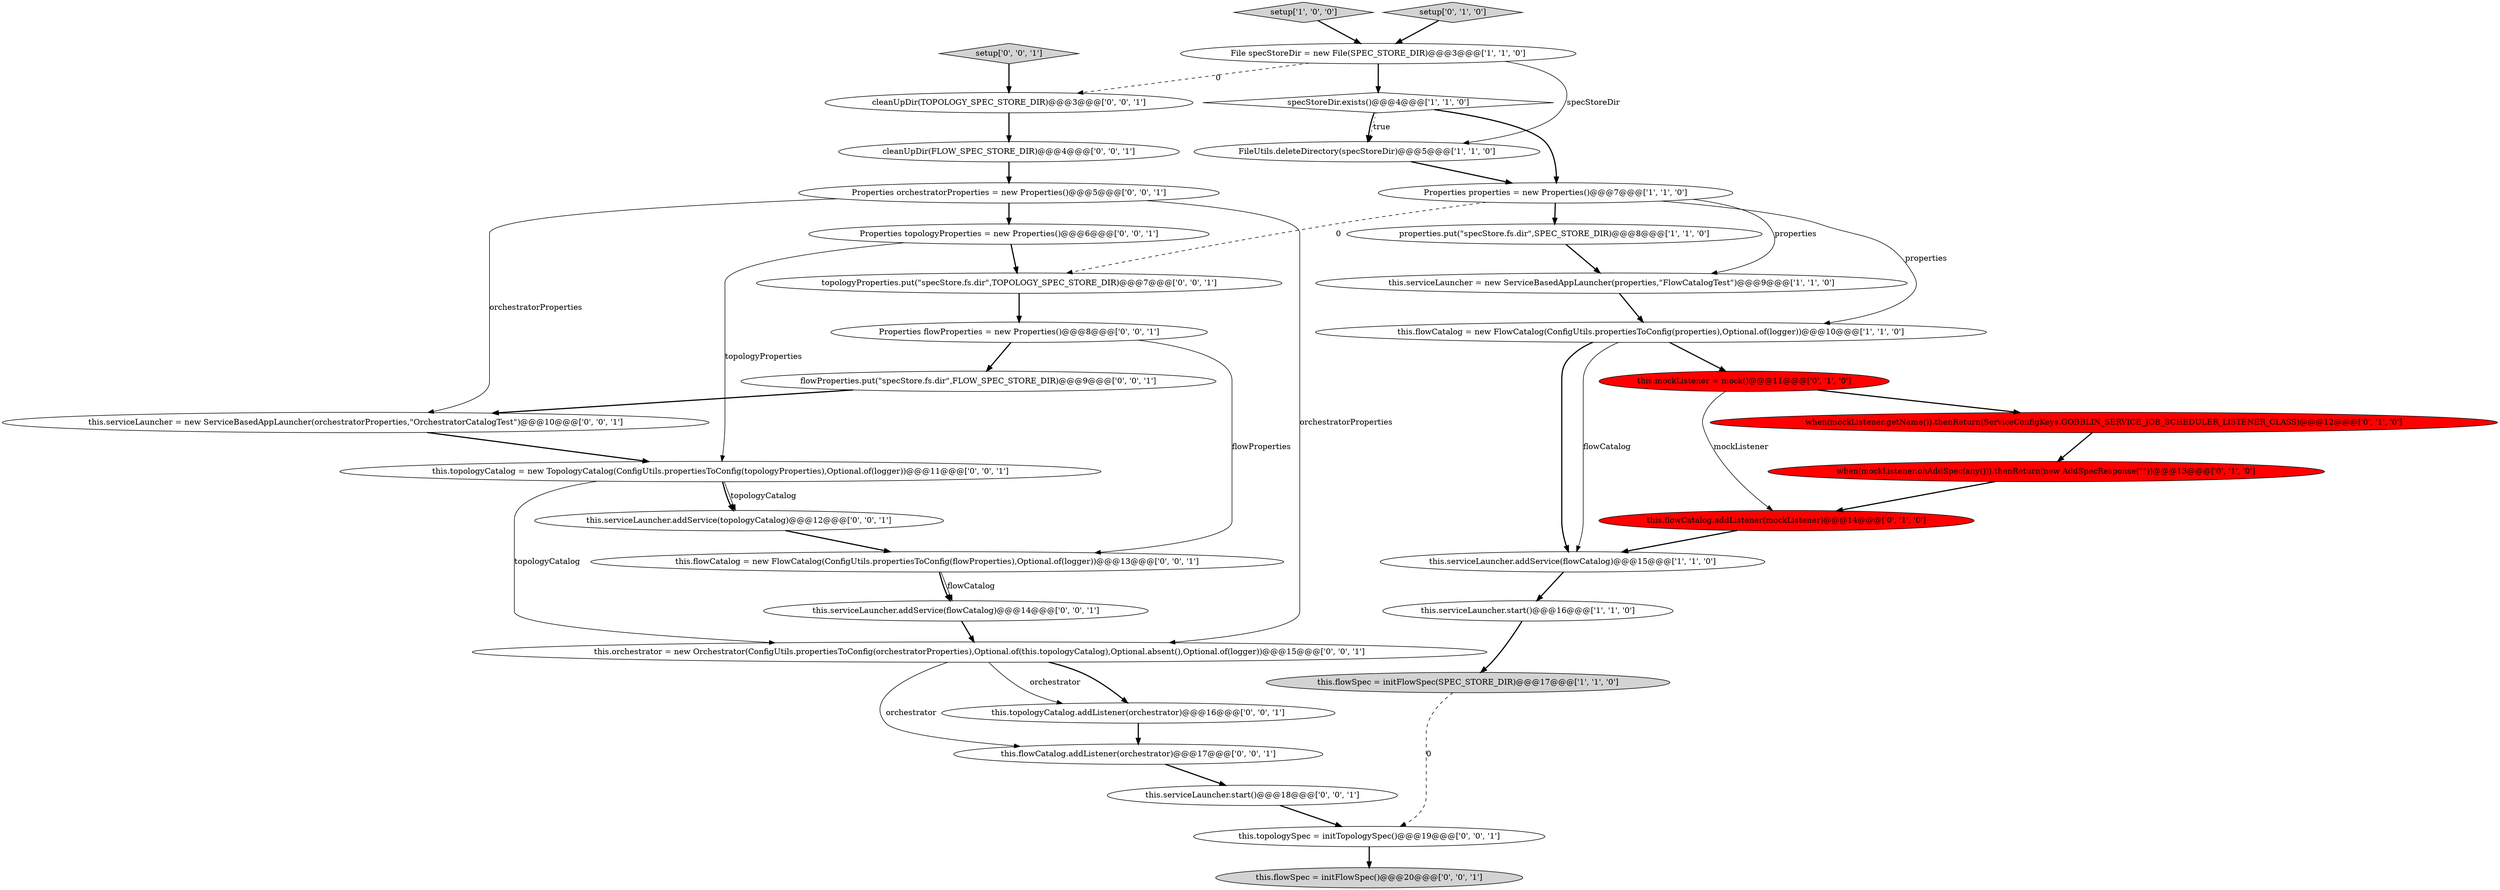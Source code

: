 digraph {
0 [style = filled, label = "this.serviceLauncher.addService(flowCatalog)@@@15@@@['1', '1', '0']", fillcolor = white, shape = ellipse image = "AAA0AAABBB1BBB"];
16 [style = filled, label = "this.topologySpec = initTopologySpec()@@@19@@@['0', '0', '1']", fillcolor = white, shape = ellipse image = "AAA0AAABBB3BBB"];
11 [style = filled, label = "when(mockListener.onAddSpec(any())).thenReturn(new AddSpecResponse(\"\"))@@@13@@@['0', '1', '0']", fillcolor = red, shape = ellipse image = "AAA1AAABBB2BBB"];
21 [style = filled, label = "this.flowCatalog.addListener(orchestrator)@@@17@@@['0', '0', '1']", fillcolor = white, shape = ellipse image = "AAA0AAABBB3BBB"];
1 [style = filled, label = "FileUtils.deleteDirectory(specStoreDir)@@@5@@@['1', '1', '0']", fillcolor = white, shape = ellipse image = "AAA0AAABBB1BBB"];
25 [style = filled, label = "this.flowCatalog = new FlowCatalog(ConfigUtils.propertiesToConfig(flowProperties),Optional.of(logger))@@@13@@@['0', '0', '1']", fillcolor = white, shape = ellipse image = "AAA0AAABBB3BBB"];
33 [style = filled, label = "this.serviceLauncher.addService(topologyCatalog)@@@12@@@['0', '0', '1']", fillcolor = white, shape = ellipse image = "AAA0AAABBB3BBB"];
4 [style = filled, label = "this.flowSpec = initFlowSpec(SPEC_STORE_DIR)@@@17@@@['1', '1', '0']", fillcolor = lightgray, shape = ellipse image = "AAA0AAABBB1BBB"];
15 [style = filled, label = "this.flowCatalog.addListener(mockListener)@@@14@@@['0', '1', '0']", fillcolor = red, shape = ellipse image = "AAA1AAABBB2BBB"];
32 [style = filled, label = "this.orchestrator = new Orchestrator(ConfigUtils.propertiesToConfig(orchestratorProperties),Optional.of(this.topologyCatalog),Optional.absent(),Optional.of(logger))@@@15@@@['0', '0', '1']", fillcolor = white, shape = ellipse image = "AAA0AAABBB3BBB"];
27 [style = filled, label = "cleanUpDir(FLOW_SPEC_STORE_DIR)@@@4@@@['0', '0', '1']", fillcolor = white, shape = ellipse image = "AAA0AAABBB3BBB"];
26 [style = filled, label = "this.topologyCatalog.addListener(orchestrator)@@@16@@@['0', '0', '1']", fillcolor = white, shape = ellipse image = "AAA0AAABBB3BBB"];
28 [style = filled, label = "Properties topologyProperties = new Properties()@@@6@@@['0', '0', '1']", fillcolor = white, shape = ellipse image = "AAA0AAABBB3BBB"];
22 [style = filled, label = "cleanUpDir(TOPOLOGY_SPEC_STORE_DIR)@@@3@@@['0', '0', '1']", fillcolor = white, shape = ellipse image = "AAA0AAABBB3BBB"];
23 [style = filled, label = "this.flowSpec = initFlowSpec()@@@20@@@['0', '0', '1']", fillcolor = lightgray, shape = ellipse image = "AAA0AAABBB3BBB"];
29 [style = filled, label = "Properties flowProperties = new Properties()@@@8@@@['0', '0', '1']", fillcolor = white, shape = ellipse image = "AAA0AAABBB3BBB"];
2 [style = filled, label = "Properties properties = new Properties()@@@7@@@['1', '1', '0']", fillcolor = white, shape = ellipse image = "AAA0AAABBB1BBB"];
30 [style = filled, label = "topologyProperties.put(\"specStore.fs.dir\",TOPOLOGY_SPEC_STORE_DIR)@@@7@@@['0', '0', '1']", fillcolor = white, shape = ellipse image = "AAA0AAABBB3BBB"];
8 [style = filled, label = "specStoreDir.exists()@@@4@@@['1', '1', '0']", fillcolor = white, shape = diamond image = "AAA0AAABBB1BBB"];
3 [style = filled, label = "this.serviceLauncher = new ServiceBasedAppLauncher(properties,\"FlowCatalogTest\")@@@9@@@['1', '1', '0']", fillcolor = white, shape = ellipse image = "AAA0AAABBB1BBB"];
24 [style = filled, label = "this.serviceLauncher = new ServiceBasedAppLauncher(orchestratorProperties,\"OrchestratorCatalogTest\")@@@10@@@['0', '0', '1']", fillcolor = white, shape = ellipse image = "AAA0AAABBB3BBB"];
10 [style = filled, label = "setup['1', '0', '0']", fillcolor = lightgray, shape = diamond image = "AAA0AAABBB1BBB"];
13 [style = filled, label = "setup['0', '1', '0']", fillcolor = lightgray, shape = diamond image = "AAA0AAABBB2BBB"];
17 [style = filled, label = "this.topologyCatalog = new TopologyCatalog(ConfigUtils.propertiesToConfig(topologyProperties),Optional.of(logger))@@@11@@@['0', '0', '1']", fillcolor = white, shape = ellipse image = "AAA0AAABBB3BBB"];
9 [style = filled, label = "this.flowCatalog = new FlowCatalog(ConfigUtils.propertiesToConfig(properties),Optional.of(logger))@@@10@@@['1', '1', '0']", fillcolor = white, shape = ellipse image = "AAA0AAABBB1BBB"];
19 [style = filled, label = "setup['0', '0', '1']", fillcolor = lightgray, shape = diamond image = "AAA0AAABBB3BBB"];
12 [style = filled, label = "when(mockListener.getName()).thenReturn(ServiceConfigKeys.GOBBLIN_SERVICE_JOB_SCHEDULER_LISTENER_CLASS)@@@12@@@['0', '1', '0']", fillcolor = red, shape = ellipse image = "AAA1AAABBB2BBB"];
6 [style = filled, label = "this.serviceLauncher.start()@@@16@@@['1', '1', '0']", fillcolor = white, shape = ellipse image = "AAA0AAABBB1BBB"];
20 [style = filled, label = "this.serviceLauncher.addService(flowCatalog)@@@14@@@['0', '0', '1']", fillcolor = white, shape = ellipse image = "AAA0AAABBB3BBB"];
34 [style = filled, label = "this.serviceLauncher.start()@@@18@@@['0', '0', '1']", fillcolor = white, shape = ellipse image = "AAA0AAABBB3BBB"];
7 [style = filled, label = "File specStoreDir = new File(SPEC_STORE_DIR)@@@3@@@['1', '1', '0']", fillcolor = white, shape = ellipse image = "AAA0AAABBB1BBB"];
18 [style = filled, label = "Properties orchestratorProperties = new Properties()@@@5@@@['0', '0', '1']", fillcolor = white, shape = ellipse image = "AAA0AAABBB3BBB"];
5 [style = filled, label = "properties.put(\"specStore.fs.dir\",SPEC_STORE_DIR)@@@8@@@['1', '1', '0']", fillcolor = white, shape = ellipse image = "AAA0AAABBB1BBB"];
14 [style = filled, label = "this.mockListener = mock()@@@11@@@['0', '1', '0']", fillcolor = red, shape = ellipse image = "AAA1AAABBB2BBB"];
31 [style = filled, label = "flowProperties.put(\"specStore.fs.dir\",FLOW_SPEC_STORE_DIR)@@@9@@@['0', '0', '1']", fillcolor = white, shape = ellipse image = "AAA0AAABBB3BBB"];
18->32 [style = solid, label="orchestratorProperties"];
5->3 [style = bold, label=""];
17->32 [style = solid, label="topologyCatalog"];
27->18 [style = bold, label=""];
32->26 [style = solid, label="orchestrator"];
4->16 [style = dashed, label="0"];
9->0 [style = bold, label=""];
28->30 [style = bold, label=""];
0->6 [style = bold, label=""];
29->25 [style = solid, label="flowProperties"];
31->24 [style = bold, label=""];
29->31 [style = bold, label=""];
21->34 [style = bold, label=""];
12->11 [style = bold, label=""];
25->20 [style = solid, label="flowCatalog"];
20->32 [style = bold, label=""];
18->24 [style = solid, label="orchestratorProperties"];
7->1 [style = solid, label="specStoreDir"];
17->33 [style = bold, label=""];
28->17 [style = solid, label="topologyProperties"];
16->23 [style = bold, label=""];
17->33 [style = solid, label="topologyCatalog"];
7->8 [style = bold, label=""];
2->30 [style = dashed, label="0"];
10->7 [style = bold, label=""];
32->26 [style = bold, label=""];
18->28 [style = bold, label=""];
30->29 [style = bold, label=""];
9->0 [style = solid, label="flowCatalog"];
11->15 [style = bold, label=""];
32->21 [style = solid, label="orchestrator"];
26->21 [style = bold, label=""];
3->9 [style = bold, label=""];
8->1 [style = bold, label=""];
2->3 [style = solid, label="properties"];
6->4 [style = bold, label=""];
8->1 [style = dotted, label="true"];
25->20 [style = bold, label=""];
14->15 [style = solid, label="mockListener"];
8->2 [style = bold, label=""];
22->27 [style = bold, label=""];
33->25 [style = bold, label=""];
13->7 [style = bold, label=""];
15->0 [style = bold, label=""];
14->12 [style = bold, label=""];
34->16 [style = bold, label=""];
24->17 [style = bold, label=""];
9->14 [style = bold, label=""];
1->2 [style = bold, label=""];
19->22 [style = bold, label=""];
7->22 [style = dashed, label="0"];
2->9 [style = solid, label="properties"];
2->5 [style = bold, label=""];
}
